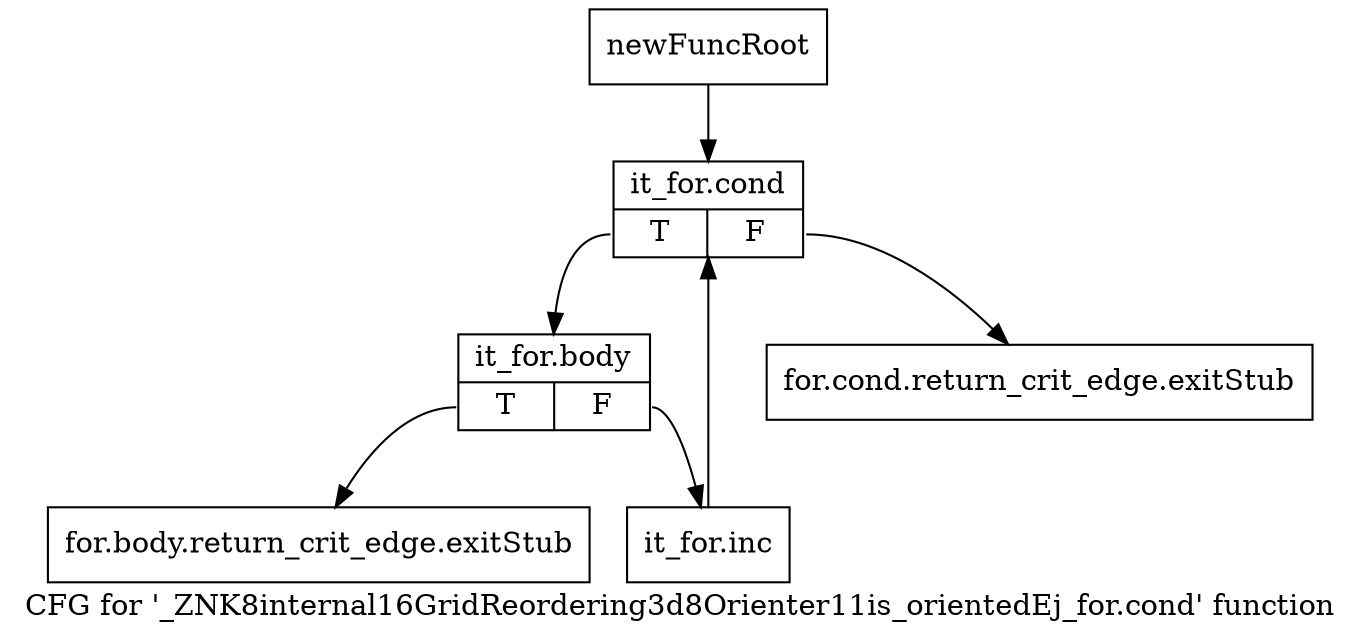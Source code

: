 digraph "CFG for '_ZNK8internal16GridReordering3d8Orienter11is_orientedEj_for.cond' function" {
	label="CFG for '_ZNK8internal16GridReordering3d8Orienter11is_orientedEj_for.cond' function";

	Node0x9425740 [shape=record,label="{newFuncRoot}"];
	Node0x9425740 -> Node0x9425830;
	Node0x9425790 [shape=record,label="{for.cond.return_crit_edge.exitStub}"];
	Node0x94257e0 [shape=record,label="{for.body.return_crit_edge.exitStub}"];
	Node0x9425830 [shape=record,label="{it_for.cond|{<s0>T|<s1>F}}"];
	Node0x9425830:s0 -> Node0x9425880;
	Node0x9425830:s1 -> Node0x9425790;
	Node0x9425880 [shape=record,label="{it_for.body|{<s0>T|<s1>F}}"];
	Node0x9425880:s0 -> Node0x94257e0;
	Node0x9425880:s1 -> Node0x94258d0;
	Node0x94258d0 [shape=record,label="{it_for.inc}"];
	Node0x94258d0 -> Node0x9425830;
}
